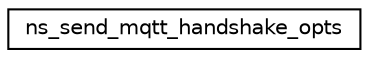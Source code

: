 digraph "Graphical Class Hierarchy"
{
  edge [fontname="Helvetica",fontsize="10",labelfontname="Helvetica",labelfontsize="10"];
  node [fontname="Helvetica",fontsize="10",shape=record];
  rankdir="LR";
  Node1 [label="ns_send_mqtt_handshake_opts",height=0.2,width=0.4,color="black", fillcolor="white", style="filled",URL="$structns__send__mqtt__handshake__opts.html"];
}
